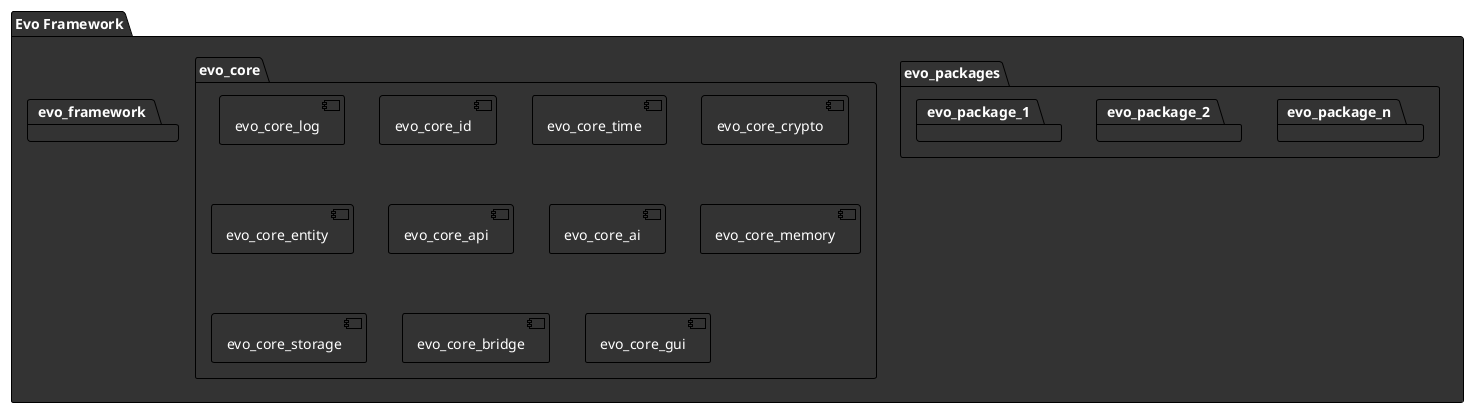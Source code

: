 @startuml
!theme plain

' Global dark theme
skinparam backgroundColor #00000FF
skinparam defaultFontColor #FFFFFFF

package "Evo Framework" #333333{



 package "evo_framework"  #333333{


  }

  package "evo_packages"  #333333{
  package "evo_package_n"  #333333{
         }
     package "evo_package_2"  #333333{


          }
      package "evo_package_1"  #333333{


       }



    }

   package "evo_core"  #333333{

     [evo_core_log]  #333333
      [evo_core_id]  #333333
      [evo_core_time]  #333333
      [evo_core_crypto]  #333333
      [evo_core_entity]  #333333
       [evo_core_api]  #333333
        [evo_core_ai] #333333
         [evo_core_memory] #333333
          [evo_core_storage] #333333
          [evo_core_bridge] #333333
          [evo_core_gui] #333333
   }


}



@enduml
